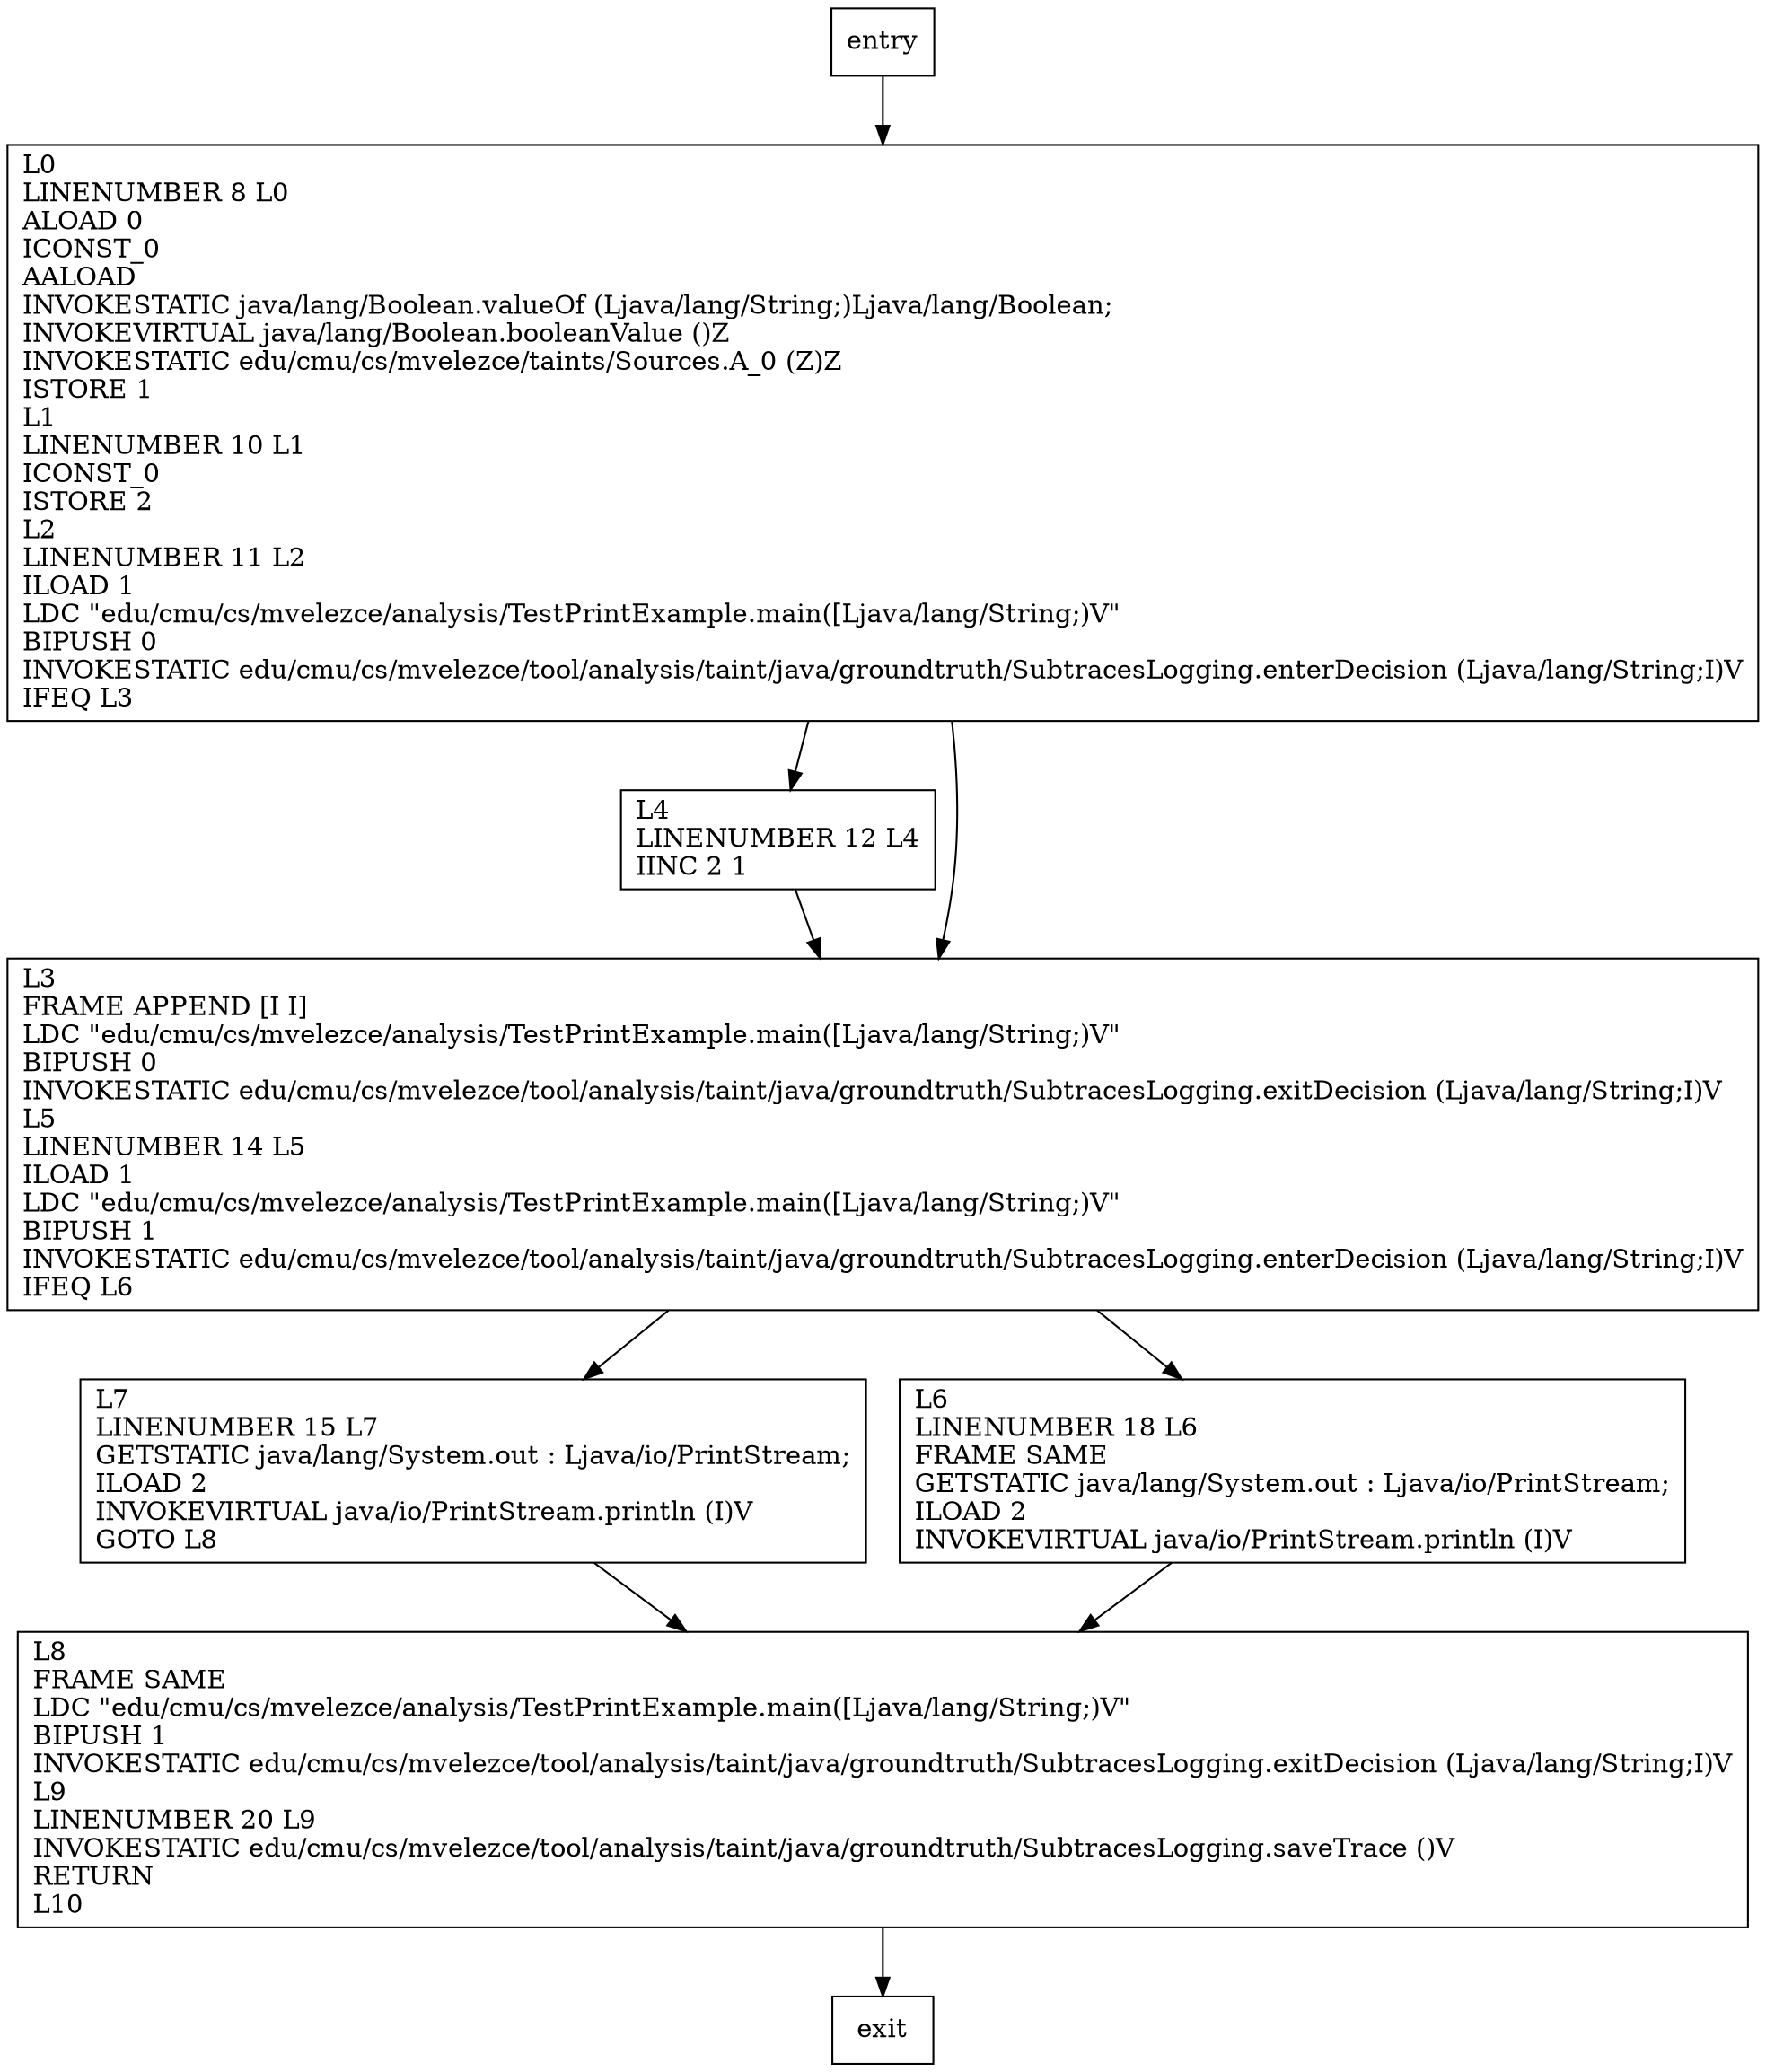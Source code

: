 digraph main {
node [shape=record];
1142597550 [label="L8\lFRAME SAME\lLDC \"edu/cmu/cs/mvelezce/analysis/TestPrintExample.main([Ljava/lang/String;)V\"\lBIPUSH 1\lINVOKESTATIC edu/cmu/cs/mvelezce/tool/analysis/taint/java/groundtruth/SubtracesLogging.exitDecision (Ljava/lang/String;I)V\lL9\lLINENUMBER 20 L9\lINVOKESTATIC edu/cmu/cs/mvelezce/tool/analysis/taint/java/groundtruth/SubtracesLogging.saveTrace ()V\lRETURN\lL10\l"];
1190799998 [label="L0\lLINENUMBER 8 L0\lALOAD 0\lICONST_0\lAALOAD\lINVOKESTATIC java/lang/Boolean.valueOf (Ljava/lang/String;)Ljava/lang/Boolean;\lINVOKEVIRTUAL java/lang/Boolean.booleanValue ()Z\lINVOKESTATIC edu/cmu/cs/mvelezce/taints/Sources.A_0 (Z)Z\lISTORE 1\lL1\lLINENUMBER 10 L1\lICONST_0\lISTORE 2\lL2\lLINENUMBER 11 L2\lILOAD 1\lLDC \"edu/cmu/cs/mvelezce/analysis/TestPrintExample.main([Ljava/lang/String;)V\"\lBIPUSH 0\lINVOKESTATIC edu/cmu/cs/mvelezce/tool/analysis/taint/java/groundtruth/SubtracesLogging.enterDecision (Ljava/lang/String;I)V\lIFEQ L3\l"];
2037903430 [label="L7\lLINENUMBER 15 L7\lGETSTATIC java/lang/System.out : Ljava/io/PrintStream;\lILOAD 2\lINVOKEVIRTUAL java/io/PrintStream.println (I)V\lGOTO L8\l"];
1858702540 [label="L6\lLINENUMBER 18 L6\lFRAME SAME\lGETSTATIC java/lang/System.out : Ljava/io/PrintStream;\lILOAD 2\lINVOKEVIRTUAL java/io/PrintStream.println (I)V\l"];
1863834886 [label="L4\lLINENUMBER 12 L4\lIINC 2 1\l"];
1023606628 [label="L3\lFRAME APPEND [I I]\lLDC \"edu/cmu/cs/mvelezce/analysis/TestPrintExample.main([Ljava/lang/String;)V\"\lBIPUSH 0\lINVOKESTATIC edu/cmu/cs/mvelezce/tool/analysis/taint/java/groundtruth/SubtracesLogging.exitDecision (Ljava/lang/String;I)V\lL5\lLINENUMBER 14 L5\lILOAD 1\lLDC \"edu/cmu/cs/mvelezce/analysis/TestPrintExample.main([Ljava/lang/String;)V\"\lBIPUSH 1\lINVOKESTATIC edu/cmu/cs/mvelezce/tool/analysis/taint/java/groundtruth/SubtracesLogging.enterDecision (Ljava/lang/String;I)V\lIFEQ L6\l"];
entry;
exit;
entry -> 1190799998;
1142597550 -> exit;
1190799998 -> 1863834886;
1190799998 -> 1023606628;
2037903430 -> 1142597550;
1858702540 -> 1142597550;
1863834886 -> 1023606628;
1023606628 -> 2037903430;
1023606628 -> 1858702540;
}
